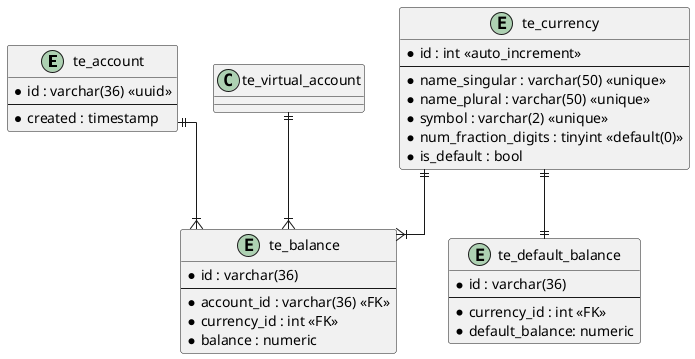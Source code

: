 @startuml Database Design

skinparam linetype ortho

entity te_account {
    * id : varchar(36) <<uuid>>
    --
    * created : timestamp
}

entity te_currency {
    * id : int <<auto_increment>>
    --
    * name_singular : varchar(50) <<unique>>
    * name_plural : varchar(50) <<unique>>
    * symbol : varchar(2) <<unique>>
    * num_fraction_digits : tinyint <<default(0)>>
    * is_default : bool
}

entity te_default_balance {
    * id : varchar(36)
    --
    * currency_id : int <<FK>>
    * default_balance: numeric
}

entity te_balance {
    * id : varchar(36)
    --
    * account_id : varchar(36) <<FK>>
    * currency_id : int <<FK>>
    * balance : numeric
}

te_account ||--|{ te_balance
te_virtual_account ||--|{ te_balance
te_currency ||--|{ te_balance
te_currency ||--|| te_default_balance
@enduml